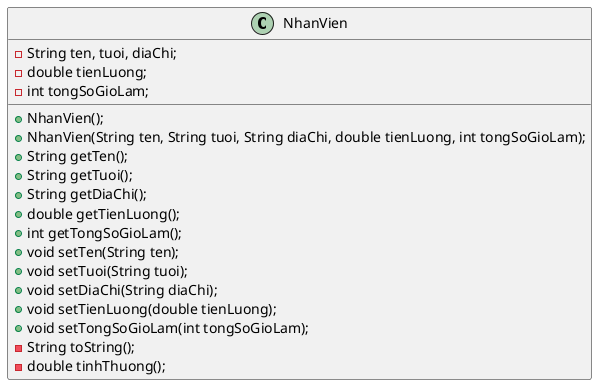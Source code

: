 @startuml

class NhanVien{
    - String ten, tuoi, diaChi;
    - double tienLuong;
    - int tongSoGioLam;
    + NhanVien();
    + NhanVien(String ten, String tuoi, String diaChi, double tienLuong, int tongSoGioLam);
    + String getTen();
    + String getTuoi();
    + String getDiaChi();
    + double getTienLuong();
    + int getTongSoGioLam();
    + void setTen(String ten);
    + void setTuoi(String tuoi);
    + void setDiaChi(String diaChi);
    + void setTienLuong(double tienLuong);
    + void setTongSoGioLam(int tongSoGioLam);
    - String toString();
    - double tinhThuong();
}

@enduml